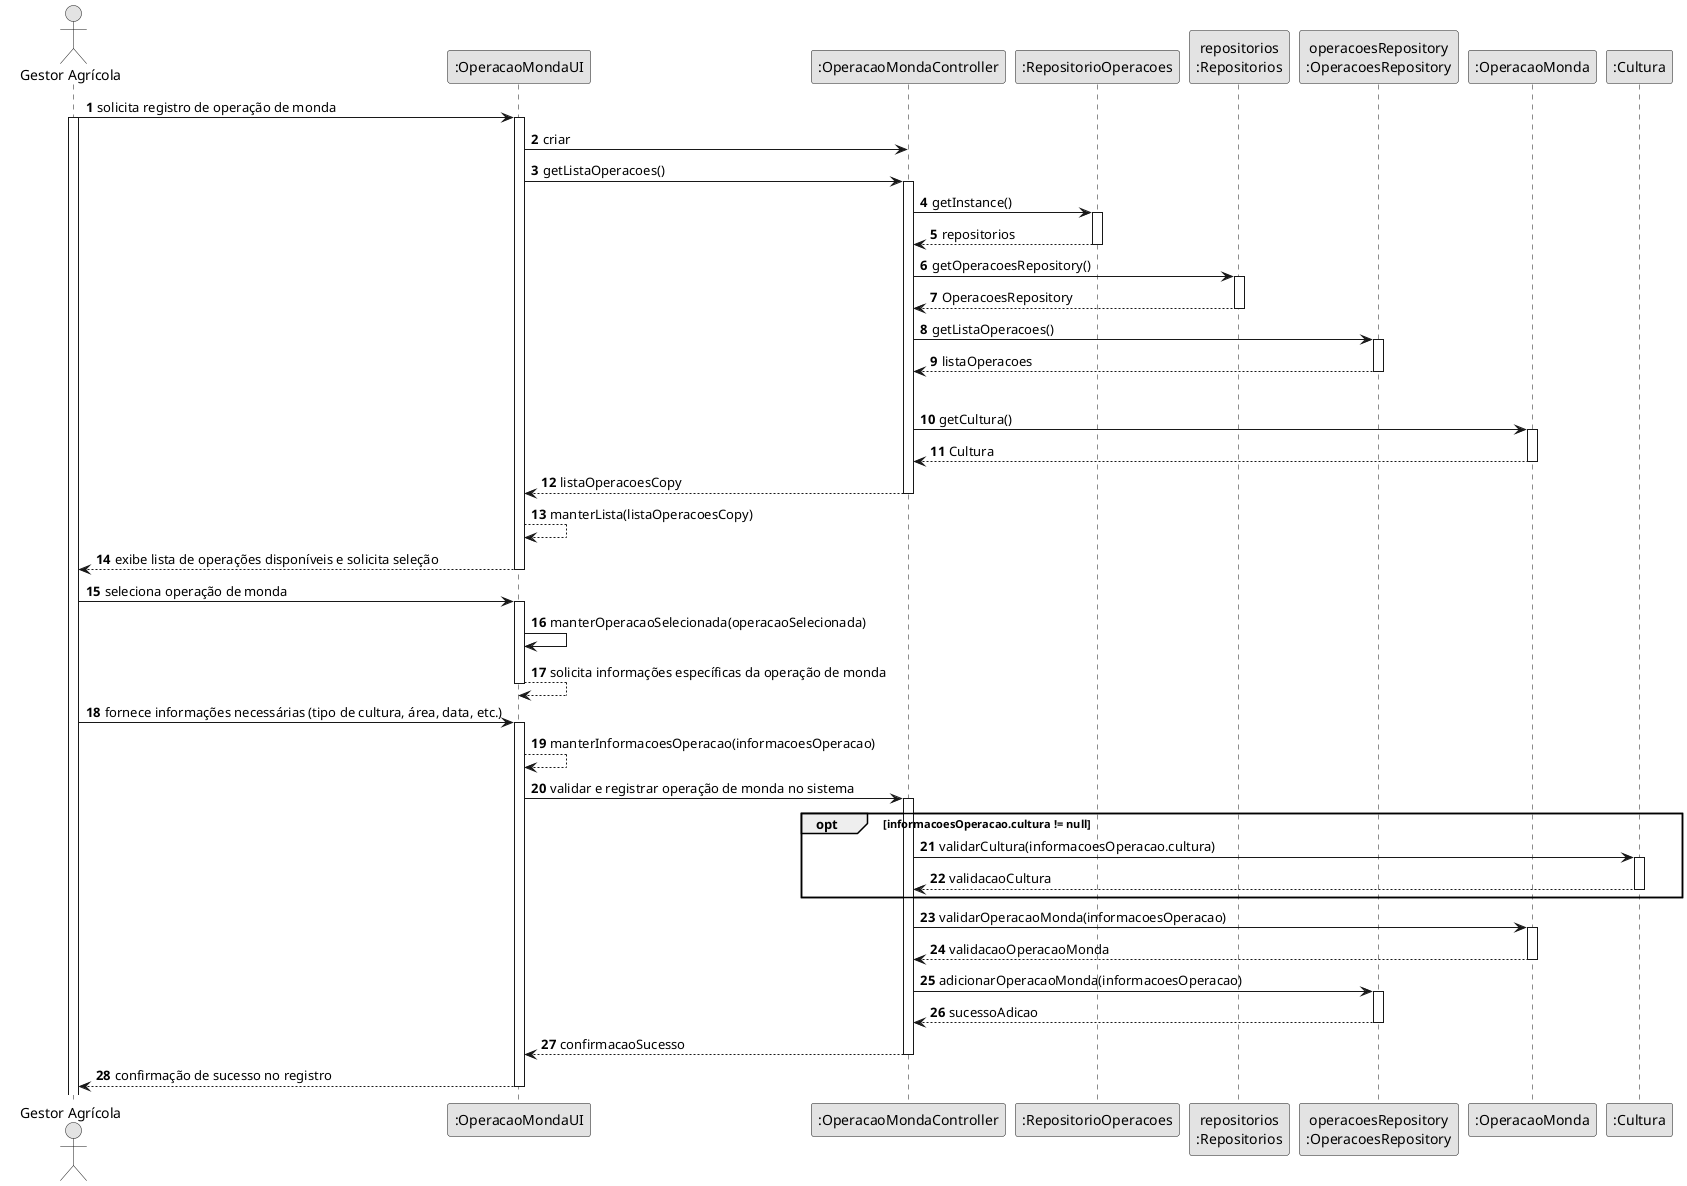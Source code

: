 @startuml
skinparam monochrome true
skinparam packageStyle rectangle
skinparam shadowing false

autonumber

'hide footbox
actor "Gestor Agrícola" as Gestor
participant ":OperacaoMondaUI" as UI
participant ":OperacaoMondaController" as CTRL
participant ":RepositorioOperacoes" as Repository
participant "repositorios\n:Repositorios" as PLAT
participant "operacoesRepository\n:OperacoesRepository" as OperacoesRepository
participant ":OperacaoMonda" as OperacaoMonda
participant ":Cultura" as Cultura

Gestor -> UI : solicita registro de operação de monda
activate Gestor
activate UI

    UI -> CTRL : criar

        UI -> CTRL : getListaOperacoes()
        activate CTRL

            CTRL -> Repository : getInstance()
            activate Repository

            Repository --> CTRL : repositorios
            deactivate Repository

            CTRL -> PLAT : getOperacoesRepository()
            activate PLAT

            PLAT --> CTRL : OperacoesRepository
            deactivate PLAT

            CTRL -> OperacoesRepository : getListaOperacoes()
            activate OperacoesRepository

            OperacoesRepository --> CTRL : listaOperacoes
            deactivate OperacoesRepository

            loop [para cada OperacaoMonda

                CTRL -> OperacaoMonda : getCultura()
                activate OperacaoMonda

                OperacaoMonda --> CTRL : Cultura
                deactivate OperacaoMonda



        CTRL --> UI : listaOperacoesCopy
        deactivate CTRL

        UI --> UI : manterLista(listaOperacoesCopy)

    UI --> Gestor : exibe lista de operações disponíveis e solicita seleção
    deactivate UI

    Gestor -> UI : seleciona operação de monda
    activate UI

    UI -> UI : manterOperacaoSelecionada(operacaoSelecionada)

    UI --> UI : solicita informações específicas da operação de monda
    deactivate UI

    Gestor -> UI : fornece informações necessárias (tipo de cultura, área, data, etc.)
    activate UI

    UI --> UI : manterInformacoesOperacao(informacoesOperacao)

    UI -> CTRL : validar e registrar operação de monda no sistema
    activate CTRL

        opt informacoesOperacao.cultura != null
            CTRL -> Cultura : validarCultura(informacoesOperacao.cultura)
            activate Cultura
            Cultura --> CTRL : validacaoCultura
            deactivate Cultura
        end

        CTRL -> OperacaoMonda : validarOperacaoMonda(informacoesOperacao)
        activate OperacaoMonda
        OperacaoMonda --> CTRL : validacaoOperacaoMonda
        deactivate OperacaoMonda

        CTRL -> OperacoesRepository : adicionarOperacaoMonda(informacoesOperacao)
        activate OperacoesRepository
        OperacoesRepository --> CTRL : sucessoAdicao
        deactivate OperacoesRepository

    CTRL --> UI : confirmacaoSucesso
    deactivate CTRL

    UI --> Gestor : confirmação de sucesso no registro
    deactivate UI

@enduml
